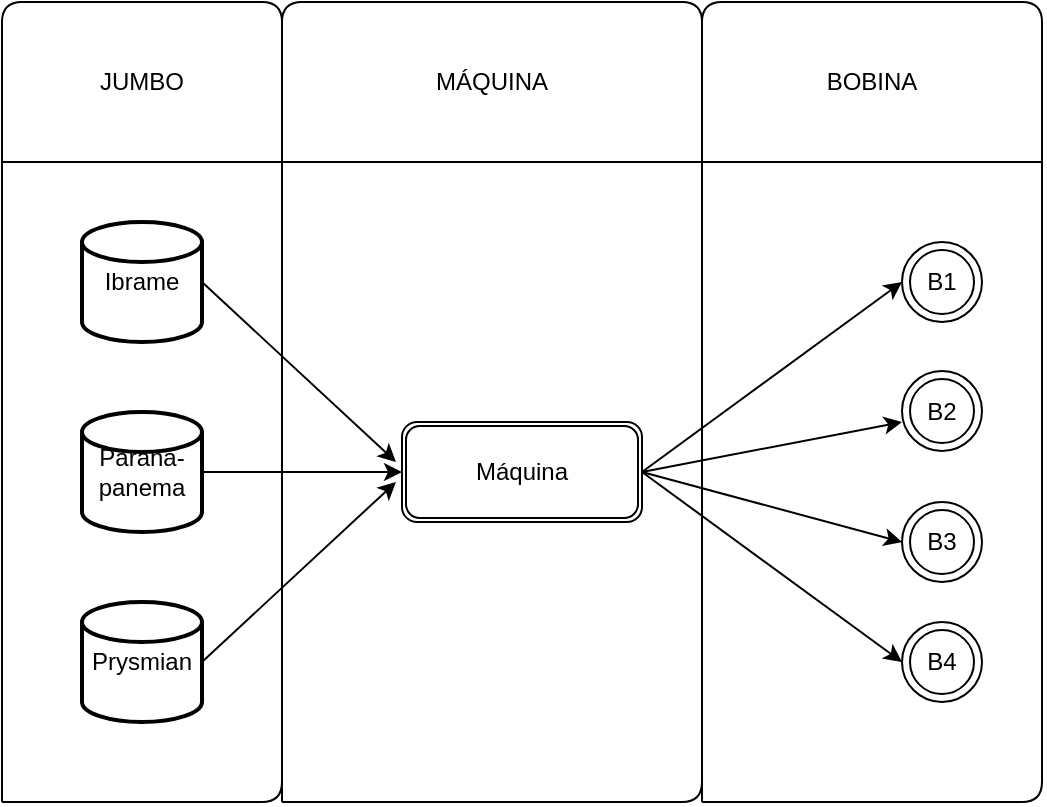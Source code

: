 <mxfile version="15.2.9" type="github">
  <diagram id="-jqlK2HShlDgpVg_5iI9" name="Page-1">
    <mxGraphModel dx="1185" dy="662" grid="1" gridSize="10" guides="1" tooltips="1" connect="1" arrows="1" fold="1" page="1" pageScale="1" pageWidth="827" pageHeight="1169" math="0" shadow="0">
      <root>
        <mxCell id="0" />
        <mxCell id="1" parent="0" />
        <mxCell id="gIoTXyc6dyrSa5WEzEs2-1" value="Ibrame" style="strokeWidth=2;html=1;shape=mxgraph.flowchart.database;whiteSpace=wrap;" vertex="1" parent="1">
          <mxGeometry x="80" y="510" width="60" height="60" as="geometry" />
        </mxCell>
        <mxCell id="gIoTXyc6dyrSa5WEzEs2-2" value="Parana-&lt;br&gt;panema" style="strokeWidth=2;html=1;shape=mxgraph.flowchart.database;whiteSpace=wrap;" vertex="1" parent="1">
          <mxGeometry x="80" y="605" width="60" height="60" as="geometry" />
        </mxCell>
        <mxCell id="gIoTXyc6dyrSa5WEzEs2-4" value="Máquina" style="shape=ext;double=1;rounded=1;whiteSpace=wrap;html=1;" vertex="1" parent="1">
          <mxGeometry x="240" y="610" width="120" height="50" as="geometry" />
        </mxCell>
        <mxCell id="gIoTXyc6dyrSa5WEzEs2-9" value="" style="endArrow=classic;html=1;exitX=1;exitY=0.5;exitDx=0;exitDy=0;exitPerimeter=0;" edge="1" parent="1" source="gIoTXyc6dyrSa5WEzEs2-1">
          <mxGeometry width="50" height="50" relative="1" as="geometry">
            <mxPoint x="410" y="730" as="sourcePoint" />
            <mxPoint x="237" y="630" as="targetPoint" />
          </mxGeometry>
        </mxCell>
        <mxCell id="gIoTXyc6dyrSa5WEzEs2-10" value="" style="endArrow=classic;html=1;exitX=1;exitY=0.5;exitDx=0;exitDy=0;exitPerimeter=0;entryX=0;entryY=0.5;entryDx=0;entryDy=0;" edge="1" parent="1" source="gIoTXyc6dyrSa5WEzEs2-2" target="gIoTXyc6dyrSa5WEzEs2-4">
          <mxGeometry width="50" height="50" relative="1" as="geometry">
            <mxPoint x="150" y="550" as="sourcePoint" />
            <mxPoint x="250" y="645" as="targetPoint" />
          </mxGeometry>
        </mxCell>
        <mxCell id="gIoTXyc6dyrSa5WEzEs2-20" value="" style="endArrow=classic;html=1;exitX=1;exitY=0.5;exitDx=0;exitDy=0;entryX=0;entryY=0.5;entryDx=0;entryDy=0;entryPerimeter=0;" edge="1" parent="1" source="gIoTXyc6dyrSa5WEzEs2-4">
          <mxGeometry width="50" height="50" relative="1" as="geometry">
            <mxPoint x="410" y="730" as="sourcePoint" />
            <mxPoint x="490" y="540" as="targetPoint" />
          </mxGeometry>
        </mxCell>
        <mxCell id="gIoTXyc6dyrSa5WEzEs2-21" value="" style="endArrow=classic;html=1;exitX=1;exitY=0.5;exitDx=0;exitDy=0;entryX=0;entryY=0.5;entryDx=0;entryDy=0;entryPerimeter=0;" edge="1" parent="1" source="gIoTXyc6dyrSa5WEzEs2-4">
          <mxGeometry width="50" height="50" relative="1" as="geometry">
            <mxPoint x="370" y="645" as="sourcePoint" />
            <mxPoint x="490" y="670" as="targetPoint" />
          </mxGeometry>
        </mxCell>
        <mxCell id="gIoTXyc6dyrSa5WEzEs2-22" value="" style="endArrow=classic;html=1;exitX=1;exitY=0.5;exitDx=0;exitDy=0;entryX=0;entryY=0.5;entryDx=0;entryDy=0;entryPerimeter=0;" edge="1" parent="1" source="gIoTXyc6dyrSa5WEzEs2-4">
          <mxGeometry width="50" height="50" relative="1" as="geometry">
            <mxPoint x="380" y="655" as="sourcePoint" />
            <mxPoint x="490" y="610" as="targetPoint" />
          </mxGeometry>
        </mxCell>
        <mxCell id="gIoTXyc6dyrSa5WEzEs2-23" value="" style="endArrow=classic;html=1;exitX=1;exitY=0.5;exitDx=0;exitDy=0;entryX=0;entryY=0.5;entryDx=0;entryDy=0;entryPerimeter=0;" edge="1" parent="1" source="gIoTXyc6dyrSa5WEzEs2-4">
          <mxGeometry width="50" height="50" relative="1" as="geometry">
            <mxPoint x="390" y="665" as="sourcePoint" />
            <mxPoint x="490" y="730" as="targetPoint" />
          </mxGeometry>
        </mxCell>
        <mxCell id="gIoTXyc6dyrSa5WEzEs2-24" value="Prysmian" style="strokeWidth=2;html=1;shape=mxgraph.flowchart.database;whiteSpace=wrap;" vertex="1" parent="1">
          <mxGeometry x="80" y="700" width="60" height="60" as="geometry" />
        </mxCell>
        <mxCell id="gIoTXyc6dyrSa5WEzEs2-25" value="" style="endArrow=classic;html=1;exitX=1;exitY=0.5;exitDx=0;exitDy=0;exitPerimeter=0;" edge="1" parent="1" source="gIoTXyc6dyrSa5WEzEs2-24">
          <mxGeometry width="50" height="50" relative="1" as="geometry">
            <mxPoint x="150" y="645" as="sourcePoint" />
            <mxPoint x="237" y="640" as="targetPoint" />
          </mxGeometry>
        </mxCell>
        <mxCell id="gIoTXyc6dyrSa5WEzEs2-27" value="" style="endArrow=none;html=1;" edge="1" parent="1">
          <mxGeometry width="50" height="50" relative="1" as="geometry">
            <mxPoint x="40" y="800" as="sourcePoint" />
            <mxPoint x="40" y="800" as="targetPoint" />
            <Array as="points">
              <mxPoint x="40" y="400" />
              <mxPoint x="180" y="400" />
              <mxPoint x="180" y="800" />
            </Array>
          </mxGeometry>
        </mxCell>
        <mxCell id="gIoTXyc6dyrSa5WEzEs2-29" value="" style="endArrow=none;html=1;" edge="1" parent="1">
          <mxGeometry width="50" height="50" relative="1" as="geometry">
            <mxPoint x="180" y="800" as="sourcePoint" />
            <mxPoint x="180" y="800" as="targetPoint" />
            <Array as="points">
              <mxPoint x="180" y="400" />
              <mxPoint x="390" y="400" />
              <mxPoint x="390" y="800" />
            </Array>
          </mxGeometry>
        </mxCell>
        <mxCell id="gIoTXyc6dyrSa5WEzEs2-30" value="" style="endArrow=none;html=1;" edge="1" parent="1">
          <mxGeometry width="50" height="50" relative="1" as="geometry">
            <mxPoint x="390" y="800" as="sourcePoint" />
            <mxPoint x="390" y="800" as="targetPoint" />
            <Array as="points">
              <mxPoint x="390" y="400" />
              <mxPoint x="560" y="400" />
              <mxPoint x="560" y="800" />
            </Array>
          </mxGeometry>
        </mxCell>
        <mxCell id="gIoTXyc6dyrSa5WEzEs2-31" value="" style="endArrow=none;html=1;" edge="1" parent="1">
          <mxGeometry width="50" height="50" relative="1" as="geometry">
            <mxPoint x="40" y="480" as="sourcePoint" />
            <mxPoint x="560" y="480" as="targetPoint" />
          </mxGeometry>
        </mxCell>
        <mxCell id="gIoTXyc6dyrSa5WEzEs2-32" value="JUMBO" style="text;html=1;strokeColor=none;fillColor=none;align=center;verticalAlign=middle;whiteSpace=wrap;rounded=0;" vertex="1" parent="1">
          <mxGeometry x="85" y="430" width="50" height="20" as="geometry" />
        </mxCell>
        <mxCell id="gIoTXyc6dyrSa5WEzEs2-33" value="MÁQUINA" style="text;html=1;strokeColor=none;fillColor=none;align=center;verticalAlign=middle;whiteSpace=wrap;rounded=0;" vertex="1" parent="1">
          <mxGeometry x="250" y="430" width="70" height="20" as="geometry" />
        </mxCell>
        <mxCell id="gIoTXyc6dyrSa5WEzEs2-34" value="BOBINA" style="text;html=1;strokeColor=none;fillColor=none;align=center;verticalAlign=middle;whiteSpace=wrap;rounded=0;" vertex="1" parent="1">
          <mxGeometry x="440" y="430" width="70" height="20" as="geometry" />
        </mxCell>
        <mxCell id="gIoTXyc6dyrSa5WEzEs2-35" value="B1" style="ellipse;shape=doubleEllipse;whiteSpace=wrap;html=1;aspect=fixed;" vertex="1" parent="1">
          <mxGeometry x="490" y="520" width="40" height="40" as="geometry" />
        </mxCell>
        <mxCell id="gIoTXyc6dyrSa5WEzEs2-36" value="B2" style="ellipse;shape=doubleEllipse;whiteSpace=wrap;html=1;aspect=fixed;" vertex="1" parent="1">
          <mxGeometry x="490" y="584.5" width="40" height="40" as="geometry" />
        </mxCell>
        <mxCell id="gIoTXyc6dyrSa5WEzEs2-37" value="B3" style="ellipse;shape=doubleEllipse;whiteSpace=wrap;html=1;aspect=fixed;" vertex="1" parent="1">
          <mxGeometry x="490" y="650" width="40" height="40" as="geometry" />
        </mxCell>
        <mxCell id="gIoTXyc6dyrSa5WEzEs2-38" value="B4" style="ellipse;shape=doubleEllipse;whiteSpace=wrap;html=1;aspect=fixed;" vertex="1" parent="1">
          <mxGeometry x="490" y="710" width="40" height="40" as="geometry" />
        </mxCell>
      </root>
    </mxGraphModel>
  </diagram>
</mxfile>
